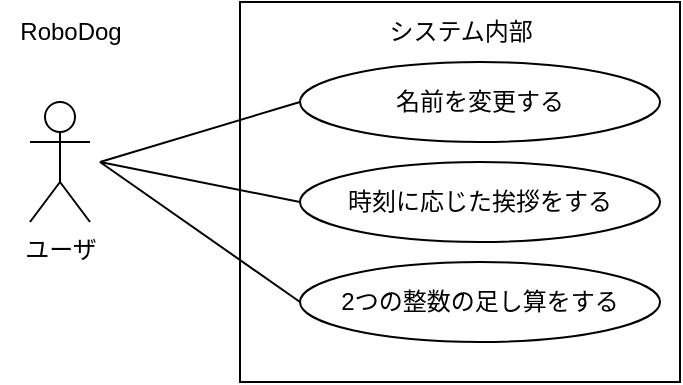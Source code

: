 <mxfile>
    <diagram id="gKoQMK6PuJCsGtgx624p" name="ページ1">
        <mxGraphModel dx="516" dy="419" grid="1" gridSize="10" guides="1" tooltips="1" connect="1" arrows="1" fold="1" page="1" pageScale="1" pageWidth="827" pageHeight="1169" math="0" shadow="0">
            <root>
                <mxCell id="0"/>
                <mxCell id="1" parent="0"/>
                <mxCell id="2" value="RoboDog" style="text;html=1;align=center;verticalAlign=middle;resizable=0;points=[];autosize=1;strokeColor=none;fillColor=none;" parent="1" vertex="1">
                    <mxGeometry x="60" y="80" width="70" height="30" as="geometry"/>
                </mxCell>
                <mxCell id="7TKX0nzeGR5WKmrcJKe4-2" value="ユーザ" style="shape=umlActor;verticalLabelPosition=bottom;verticalAlign=top;html=1;outlineConnect=0;" parent="1" vertex="1">
                    <mxGeometry x="75" y="130" width="30" height="60" as="geometry"/>
                </mxCell>
                <mxCell id="7TKX0nzeGR5WKmrcJKe4-4" value="" style="html=1;whiteSpace=wrap;align=center;" parent="1" vertex="1">
                    <mxGeometry x="180" y="80" width="220" height="190" as="geometry"/>
                </mxCell>
                <mxCell id="7TKX0nzeGR5WKmrcJKe4-5" value="システム内部" style="text;html=1;align=center;verticalAlign=middle;resizable=0;points=[];autosize=1;strokeColor=none;fillColor=none;" parent="1" vertex="1">
                    <mxGeometry x="240" y="80" width="100" height="30" as="geometry"/>
                </mxCell>
                <mxCell id="7TKX0nzeGR5WKmrcJKe4-7" value="名前を変更する" style="ellipse;whiteSpace=wrap;html=1;" parent="1" vertex="1">
                    <mxGeometry x="210" y="110" width="180" height="40" as="geometry"/>
                </mxCell>
                <mxCell id="7TKX0nzeGR5WKmrcJKe4-9" value="時刻に応じた挨拶をする" style="ellipse;whiteSpace=wrap;html=1;" parent="1" vertex="1">
                    <mxGeometry x="210" y="160" width="180" height="40" as="geometry"/>
                </mxCell>
                <mxCell id="7TKX0nzeGR5WKmrcJKe4-12" value="" style="endArrow=none;html=1;rounded=0;entryX=0;entryY=0.5;entryDx=0;entryDy=0;" parent="1" target="7TKX0nzeGR5WKmrcJKe4-9" edge="1">
                    <mxGeometry width="50" height="50" relative="1" as="geometry">
                        <mxPoint x="110" y="160" as="sourcePoint"/>
                        <mxPoint x="420" y="210" as="targetPoint"/>
                    </mxGeometry>
                </mxCell>
                <mxCell id="7TKX0nzeGR5WKmrcJKe4-13" value="" style="endArrow=none;html=1;rounded=0;entryX=0;entryY=0.5;entryDx=0;entryDy=0;" parent="1" target="7TKX0nzeGR5WKmrcJKe4-7" edge="1">
                    <mxGeometry width="50" height="50" relative="1" as="geometry">
                        <mxPoint x="110" y="160" as="sourcePoint"/>
                        <mxPoint x="240" y="150" as="targetPoint"/>
                    </mxGeometry>
                </mxCell>
                <mxCell id="3" value="2つの整数の足し算をする" style="ellipse;whiteSpace=wrap;html=1;" vertex="1" parent="1">
                    <mxGeometry x="210" y="210" width="180" height="40" as="geometry"/>
                </mxCell>
                <mxCell id="4" value="" style="endArrow=none;html=1;rounded=0;entryX=0;entryY=0.5;entryDx=0;entryDy=0;" edge="1" parent="1" target="3">
                    <mxGeometry width="50" height="50" relative="1" as="geometry">
                        <mxPoint x="110" y="160" as="sourcePoint"/>
                        <mxPoint x="220" y="190" as="targetPoint"/>
                    </mxGeometry>
                </mxCell>
            </root>
        </mxGraphModel>
    </diagram>
</mxfile>
